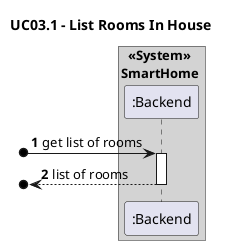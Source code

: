 @startuml

autonumber
title UC03.1 - List Rooms In House

box "  <<System>>\nSmartHome " #LightGrey
participant ":Backend" as Backend
end box

[o-> Backend: get list of rooms
activate Backend
[o<-- Backend:  list of rooms
deactivate Backend

@enduml
